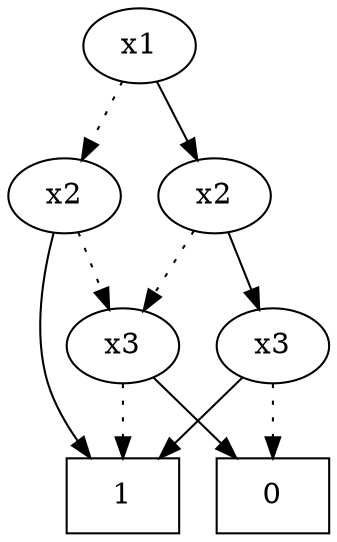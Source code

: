 digraph "DD" {
size = "7.5,10"
center = true;

{ node [shape = plaintext];
  edge [style = invis];
  
}

{ rank = same; 
"0xc8";
}
{ rank = same;
"0xc7";
"0xc0";
}
{ rank = same; 
"0xb6";
"0xb7"
}
{ rank = same;
{ node [shape = box]; "0xb1";
}
{ node [shape = box]; "0xb0";
}

}

"0xc8" -> "0xc7";
"0xc8" -> "0xc0" [style = dotted];
"0xc7" -> "0xb6";
"0xc7" -> "0xb7" [style = dotted];
"0xc0" -> "0xb1";
"0xc0" -> "0xb7" [style = dotted];
"0xb6" -> "0xb0" [style = dotted];
"0xb6" -> "0xb1";
"0xb7" -> "0xb0";
"0xb7" -> "0xb1" [style = dotted];
"0xb0" [label = "0"];
"0xb1" [label = "1"];
"0xc8" [label="x1"];
"0xc0" [label="x2"];
"0xc7" [label="x2"];
"0xb6" [label="x3"];
"0xb7" [label="x3"];
}
